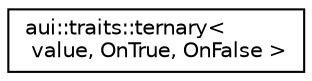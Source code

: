 digraph "Graphical Class Hierarchy"
{
 // LATEX_PDF_SIZE
  edge [fontname="Helvetica",fontsize="10",labelfontname="Helvetica",labelfontsize="10"];
  node [fontname="Helvetica",fontsize="10",shape=record];
  rankdir="LR";
  Node0 [label="aui::traits::ternary\<\l value, OnTrue, OnFalse \>",height=0.2,width=0.4,color="black", fillcolor="white", style="filled",URL="$structaui_1_1traits_1_1ternary.html",tooltip=" "];
}
